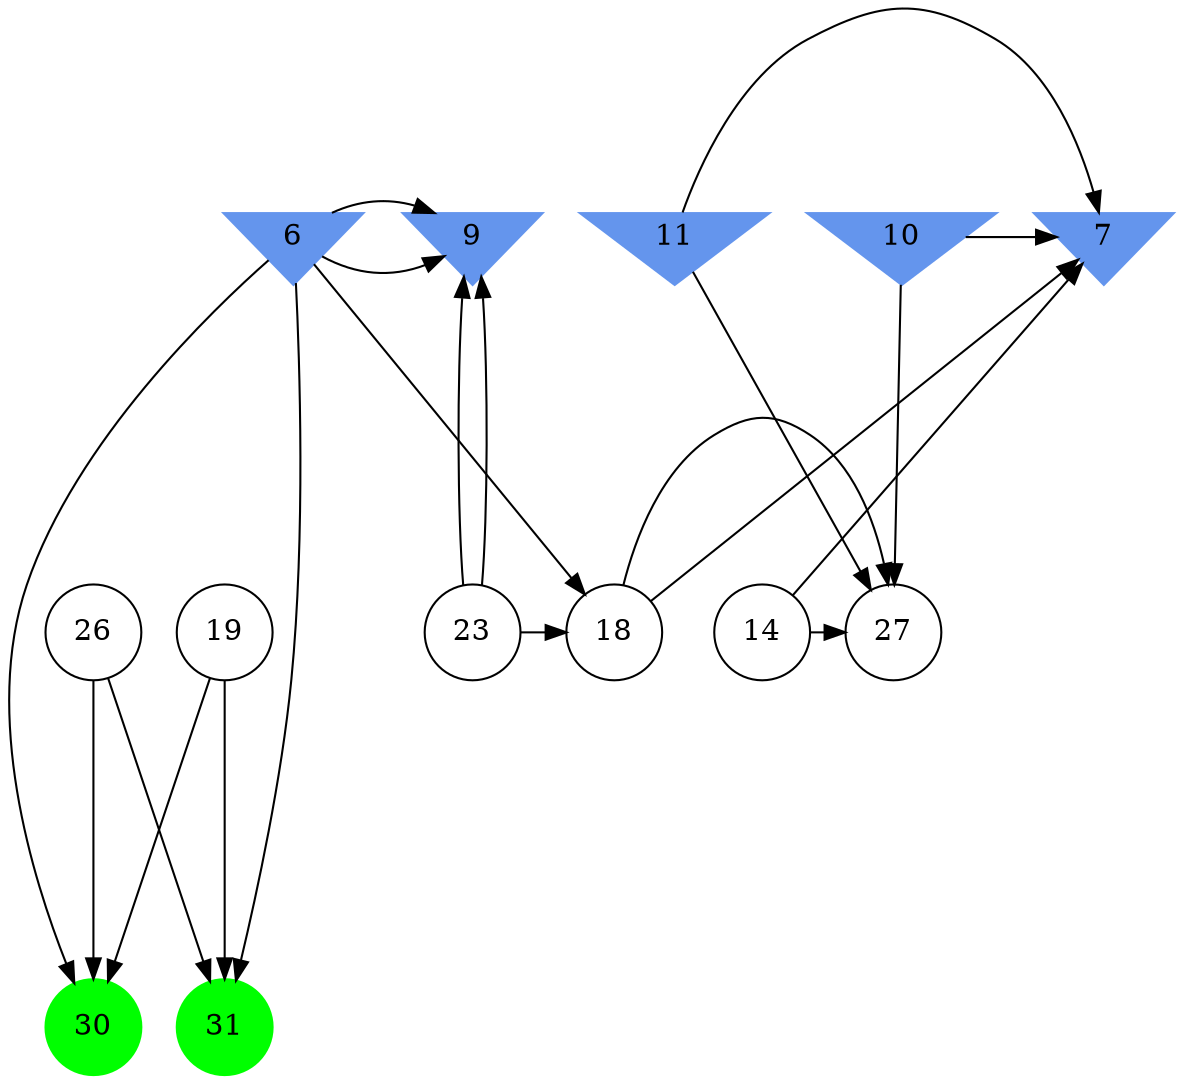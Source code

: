 digraph brain {
	ranksep=2.0;
	6 [shape=invtriangle,style=filled,color=cornflowerblue];
	7 [shape=invtriangle,style=filled,color=cornflowerblue];
	9 [shape=invtriangle,style=filled,color=cornflowerblue];
	10 [shape=invtriangle,style=filled,color=cornflowerblue];
	11 [shape=invtriangle,style=filled,color=cornflowerblue];
	14 [shape=circle,color=black];
	18 [shape=circle,color=black];
	19 [shape=circle,color=black];
	23 [shape=circle,color=black];
	26 [shape=circle,color=black];
	27 [shape=circle,color=black];
	30 [shape=circle,style=filled,color=green];
	31 [shape=circle,style=filled,color=green];
	11	->	7;
	11	->	27;
	10	->	7;
	10	->	27;
	14	->	7;
	14	->	27;
	18	->	7;
	18	->	27;
	23	->	9;
	23	->	18;
	23	->	9;
	6	->	9;
	6	->	18;
	6	->	9;
	6	->	31;
	6	->	30;
	19	->	31;
	19	->	30;
	26	->	31;
	26	->	30;
	{ rank=same; 6; 7; 9; 10; 11; }
	{ rank=same; 14; 18; 19; 23; 26; 27; }
	{ rank=same; 30; 31; }
}
